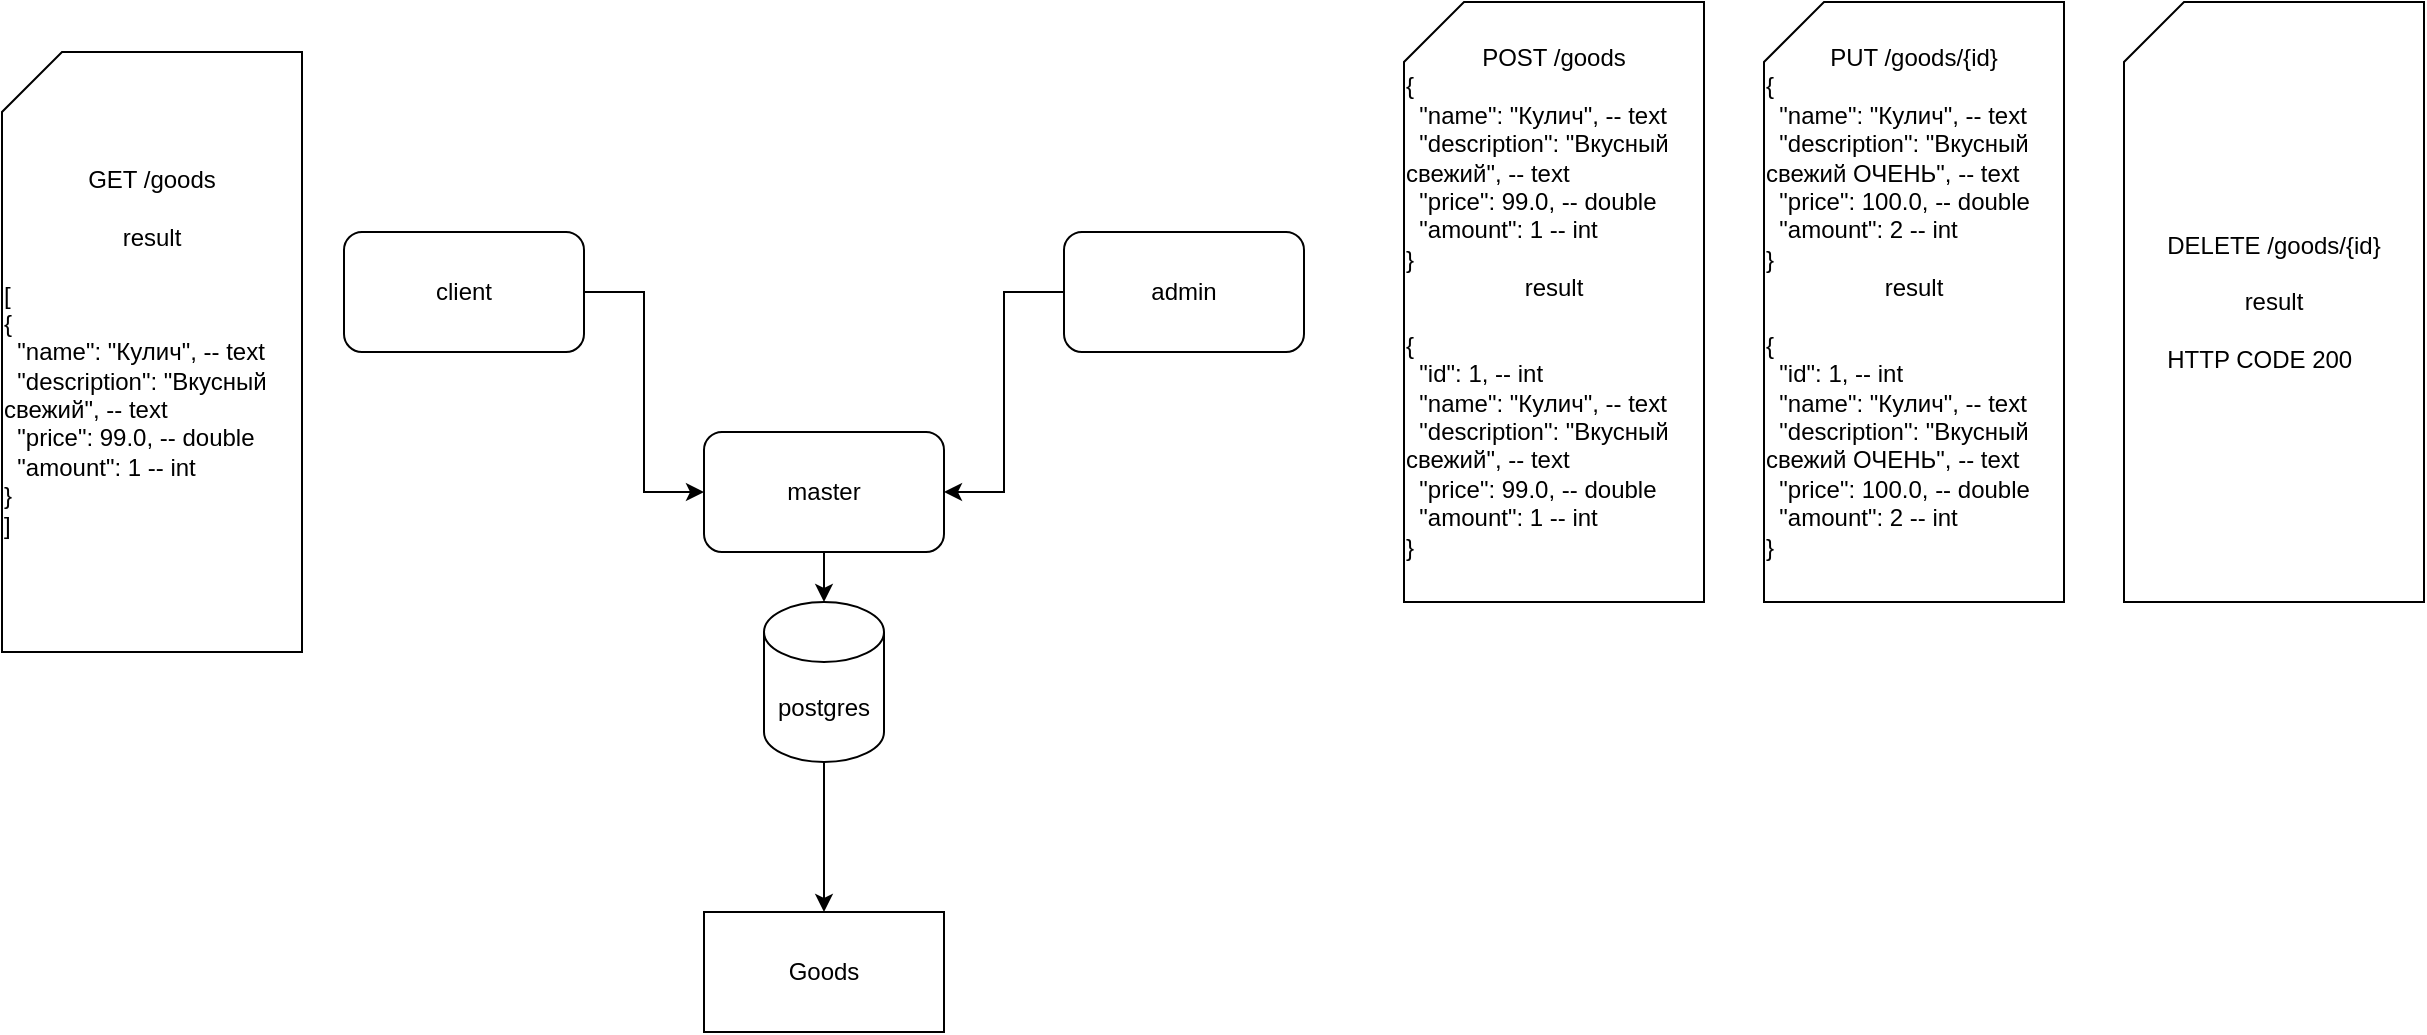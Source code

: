 <mxfile version="21.1.8" type="github">
  <diagram name="Page-1" id="345WdKWkSEyB4Mqzlnjt">
    <mxGraphModel dx="2568" dy="1081" grid="1" gridSize="10" guides="1" tooltips="1" connect="1" arrows="1" fold="1" page="1" pageScale="1" pageWidth="827" pageHeight="1169" math="0" shadow="0">
      <root>
        <mxCell id="0" />
        <mxCell id="1" parent="0" />
        <mxCell id="PTjqDmEFQRZTPLqSsYC3-3" style="edgeStyle=orthogonalEdgeStyle;rounded=0;orthogonalLoop=1;jettySize=auto;html=1;exitX=0.5;exitY=1;exitDx=0;exitDy=0;exitPerimeter=0;entryX=0.5;entryY=0;entryDx=0;entryDy=0;" edge="1" parent="1" source="PTjqDmEFQRZTPLqSsYC3-1" target="PTjqDmEFQRZTPLqSsYC3-2">
          <mxGeometry relative="1" as="geometry" />
        </mxCell>
        <mxCell id="PTjqDmEFQRZTPLqSsYC3-1" value="postgres" style="shape=cylinder3;whiteSpace=wrap;html=1;boundedLbl=1;backgroundOutline=1;size=15;" vertex="1" parent="1">
          <mxGeometry x="370" y="505" width="60" height="80" as="geometry" />
        </mxCell>
        <mxCell id="PTjqDmEFQRZTPLqSsYC3-2" value="Goods" style="rounded=0;whiteSpace=wrap;html=1;" vertex="1" parent="1">
          <mxGeometry x="340" y="660" width="120" height="60" as="geometry" />
        </mxCell>
        <mxCell id="PTjqDmEFQRZTPLqSsYC3-9" style="edgeStyle=orthogonalEdgeStyle;rounded=0;orthogonalLoop=1;jettySize=auto;html=1;entryX=0;entryY=0.5;entryDx=0;entryDy=0;" edge="1" parent="1" source="PTjqDmEFQRZTPLqSsYC3-4" target="PTjqDmEFQRZTPLqSsYC3-6">
          <mxGeometry relative="1" as="geometry" />
        </mxCell>
        <mxCell id="PTjqDmEFQRZTPLqSsYC3-4" value="client" style="rounded=1;whiteSpace=wrap;html=1;" vertex="1" parent="1">
          <mxGeometry x="160" y="320" width="120" height="60" as="geometry" />
        </mxCell>
        <mxCell id="PTjqDmEFQRZTPLqSsYC3-8" style="edgeStyle=orthogonalEdgeStyle;rounded=0;orthogonalLoop=1;jettySize=auto;html=1;entryX=1;entryY=0.5;entryDx=0;entryDy=0;" edge="1" parent="1" source="PTjqDmEFQRZTPLqSsYC3-5" target="PTjqDmEFQRZTPLqSsYC3-6">
          <mxGeometry relative="1" as="geometry" />
        </mxCell>
        <mxCell id="PTjqDmEFQRZTPLqSsYC3-5" value="admin" style="rounded=1;whiteSpace=wrap;html=1;" vertex="1" parent="1">
          <mxGeometry x="520" y="320" width="120" height="60" as="geometry" />
        </mxCell>
        <mxCell id="PTjqDmEFQRZTPLqSsYC3-7" style="edgeStyle=orthogonalEdgeStyle;rounded=0;orthogonalLoop=1;jettySize=auto;html=1;exitX=0.5;exitY=1;exitDx=0;exitDy=0;entryX=0.5;entryY=0;entryDx=0;entryDy=0;entryPerimeter=0;" edge="1" parent="1" source="PTjqDmEFQRZTPLqSsYC3-6" target="PTjqDmEFQRZTPLqSsYC3-1">
          <mxGeometry relative="1" as="geometry" />
        </mxCell>
        <mxCell id="PTjqDmEFQRZTPLqSsYC3-6" value="master" style="rounded=1;whiteSpace=wrap;html=1;" vertex="1" parent="1">
          <mxGeometry x="340" y="420" width="120" height="60" as="geometry" />
        </mxCell>
        <mxCell id="PTjqDmEFQRZTPLqSsYC3-14" value="POST /goods&lt;br style=&quot;border-color: var(--border-color); text-align: left;&quot;&gt;&lt;div style=&quot;border-color: var(--border-color); text-align: left;&quot;&gt;{&lt;/div&gt;&lt;div style=&quot;border-color: var(--border-color); text-align: left;&quot;&gt;&amp;nbsp; &quot;name&quot;: &quot;Кулич&quot;, -- text&lt;/div&gt;&lt;div style=&quot;border-color: var(--border-color); text-align: left;&quot;&gt;&amp;nbsp; &quot;description&quot;: &quot;Вкусный свежий&quot;, -- text&lt;/div&gt;&lt;div style=&quot;border-color: var(--border-color); text-align: left;&quot;&gt;&amp;nbsp; &quot;price&quot;: 99.0, -- double&amp;nbsp;&lt;/div&gt;&lt;div style=&quot;border-color: var(--border-color); text-align: left;&quot;&gt;&amp;nbsp; &quot;amount&quot;: 1 -- int&lt;/div&gt;&lt;div style=&quot;border-color: var(--border-color); text-align: left;&quot;&gt;}&lt;/div&gt;result&lt;br&gt;&lt;br&gt;&lt;div style=&quot;border-color: var(--border-color); text-align: left;&quot;&gt;{&lt;/div&gt;&lt;div style=&quot;border-color: var(--border-color); text-align: left;&quot;&gt;&amp;nbsp; &quot;id&quot;: 1, -- int&lt;/div&gt;&lt;div style=&quot;border-color: var(--border-color); text-align: left;&quot;&gt;&amp;nbsp; &quot;name&quot;: &quot;Кулич&quot;, -- text&lt;/div&gt;&lt;div style=&quot;border-color: var(--border-color); text-align: left;&quot;&gt;&amp;nbsp; &quot;description&quot;: &quot;Вкусный свежий&quot;, -- text&lt;/div&gt;&lt;div style=&quot;border-color: var(--border-color); text-align: left;&quot;&gt;&amp;nbsp; &quot;price&quot;: 99.0, -- double&amp;nbsp;&lt;/div&gt;&lt;div style=&quot;border-color: var(--border-color); text-align: left;&quot;&gt;&amp;nbsp; &quot;amount&quot;: 1 -- int&lt;/div&gt;&lt;div style=&quot;border-color: var(--border-color); text-align: left;&quot;&gt;}&lt;/div&gt;" style="shape=card;whiteSpace=wrap;html=1;perimeterSpacing=3;" vertex="1" parent="1">
          <mxGeometry x="690" y="205" width="150" height="300" as="geometry" />
        </mxCell>
        <mxCell id="PTjqDmEFQRZTPLqSsYC3-15" value="GET /goods&lt;br style=&quot;border-color: var(--border-color); text-align: left;&quot;&gt;&lt;div style=&quot;border-color: var(--border-color); text-align: left;&quot;&gt;&lt;br&gt;&lt;/div&gt;result&lt;br&gt;&lt;br&gt;&lt;div style=&quot;text-align: left;&quot;&gt;[&lt;br style=&quot;border-color: var(--border-color); text-align: center;&quot;&gt;&lt;div style=&quot;border-color: var(--border-color);&quot;&gt;{&lt;/div&gt;&lt;div style=&quot;border-color: var(--border-color);&quot;&gt;&amp;nbsp; &quot;name&quot;: &quot;Кулич&quot;, -- text&lt;/div&gt;&lt;div style=&quot;border-color: var(--border-color);&quot;&gt;&amp;nbsp; &quot;description&quot;: &quot;Вкусный свежий&quot;, -- text&lt;/div&gt;&lt;div style=&quot;border-color: var(--border-color);&quot;&gt;&amp;nbsp; &quot;price&quot;: 99.0, -- double&amp;nbsp;&lt;/div&gt;&lt;div style=&quot;border-color: var(--border-color);&quot;&gt;&amp;nbsp; &quot;amount&quot;: 1 -- int&lt;/div&gt;&lt;div style=&quot;border-color: var(--border-color);&quot;&gt;}&lt;/div&gt;&lt;div style=&quot;border-color: var(--border-color);&quot;&gt;]&lt;/div&gt;&lt;/div&gt;" style="shape=card;whiteSpace=wrap;html=1;perimeterSpacing=3;" vertex="1" parent="1">
          <mxGeometry x="-11" y="230" width="150" height="300" as="geometry" />
        </mxCell>
        <mxCell id="PTjqDmEFQRZTPLqSsYC3-16" value="PUT /goods/{id}&lt;br style=&quot;border-color: var(--border-color); text-align: left;&quot;&gt;&lt;div style=&quot;border-color: var(--border-color); text-align: left;&quot;&gt;{&lt;/div&gt;&lt;div style=&quot;border-color: var(--border-color); text-align: left;&quot;&gt;&amp;nbsp; &quot;name&quot;: &quot;Кулич&quot;, -- text&lt;/div&gt;&lt;div style=&quot;border-color: var(--border-color); text-align: left;&quot;&gt;&amp;nbsp; &quot;description&quot;: &quot;Вкусный свежий ОЧЕНЬ&quot;, -- text&lt;/div&gt;&lt;div style=&quot;border-color: var(--border-color); text-align: left;&quot;&gt;&amp;nbsp; &quot;price&quot;: 100.0, -- double&amp;nbsp;&lt;/div&gt;&lt;div style=&quot;border-color: var(--border-color); text-align: left;&quot;&gt;&amp;nbsp; &quot;amount&quot;: 2 -- int&lt;/div&gt;&lt;div style=&quot;border-color: var(--border-color); text-align: left;&quot;&gt;}&lt;/div&gt;result&lt;br&gt;&lt;br&gt;&lt;div style=&quot;border-color: var(--border-color); text-align: left;&quot;&gt;{&lt;/div&gt;&lt;div style=&quot;border-color: var(--border-color); text-align: left;&quot;&gt;&amp;nbsp; &quot;id&quot;: 1, -- int&lt;/div&gt;&lt;div style=&quot;border-color: var(--border-color); text-align: left;&quot;&gt;&amp;nbsp; &quot;name&quot;: &quot;Кулич&quot;, -- text&lt;/div&gt;&lt;div style=&quot;border-color: var(--border-color); text-align: left;&quot;&gt;&amp;nbsp; &quot;description&quot;: &quot;Вкусный свежий ОЧЕНЬ&quot;, -- text&lt;/div&gt;&lt;div style=&quot;border-color: var(--border-color); text-align: left;&quot;&gt;&amp;nbsp; &quot;price&quot;: 100.0, -- double&amp;nbsp;&lt;/div&gt;&lt;div style=&quot;border-color: var(--border-color); text-align: left;&quot;&gt;&amp;nbsp; &quot;amount&quot;: 2 -- int&lt;/div&gt;&lt;div style=&quot;border-color: var(--border-color); text-align: left;&quot;&gt;}&lt;/div&gt;" style="shape=card;whiteSpace=wrap;html=1;perimeterSpacing=3;" vertex="1" parent="1">
          <mxGeometry x="870" y="205" width="150" height="300" as="geometry" />
        </mxCell>
        <mxCell id="PTjqDmEFQRZTPLqSsYC3-17" value="DELETE /goods/{id}&lt;br&gt;&lt;br&gt;result&lt;br&gt;&lt;br&gt;&lt;div style=&quot;border-color: var(--border-color); text-align: left;&quot;&gt;HTTP CODE 200&lt;/div&gt;" style="shape=card;whiteSpace=wrap;html=1;perimeterSpacing=3;" vertex="1" parent="1">
          <mxGeometry x="1050" y="205" width="150" height="300" as="geometry" />
        </mxCell>
      </root>
    </mxGraphModel>
  </diagram>
</mxfile>
